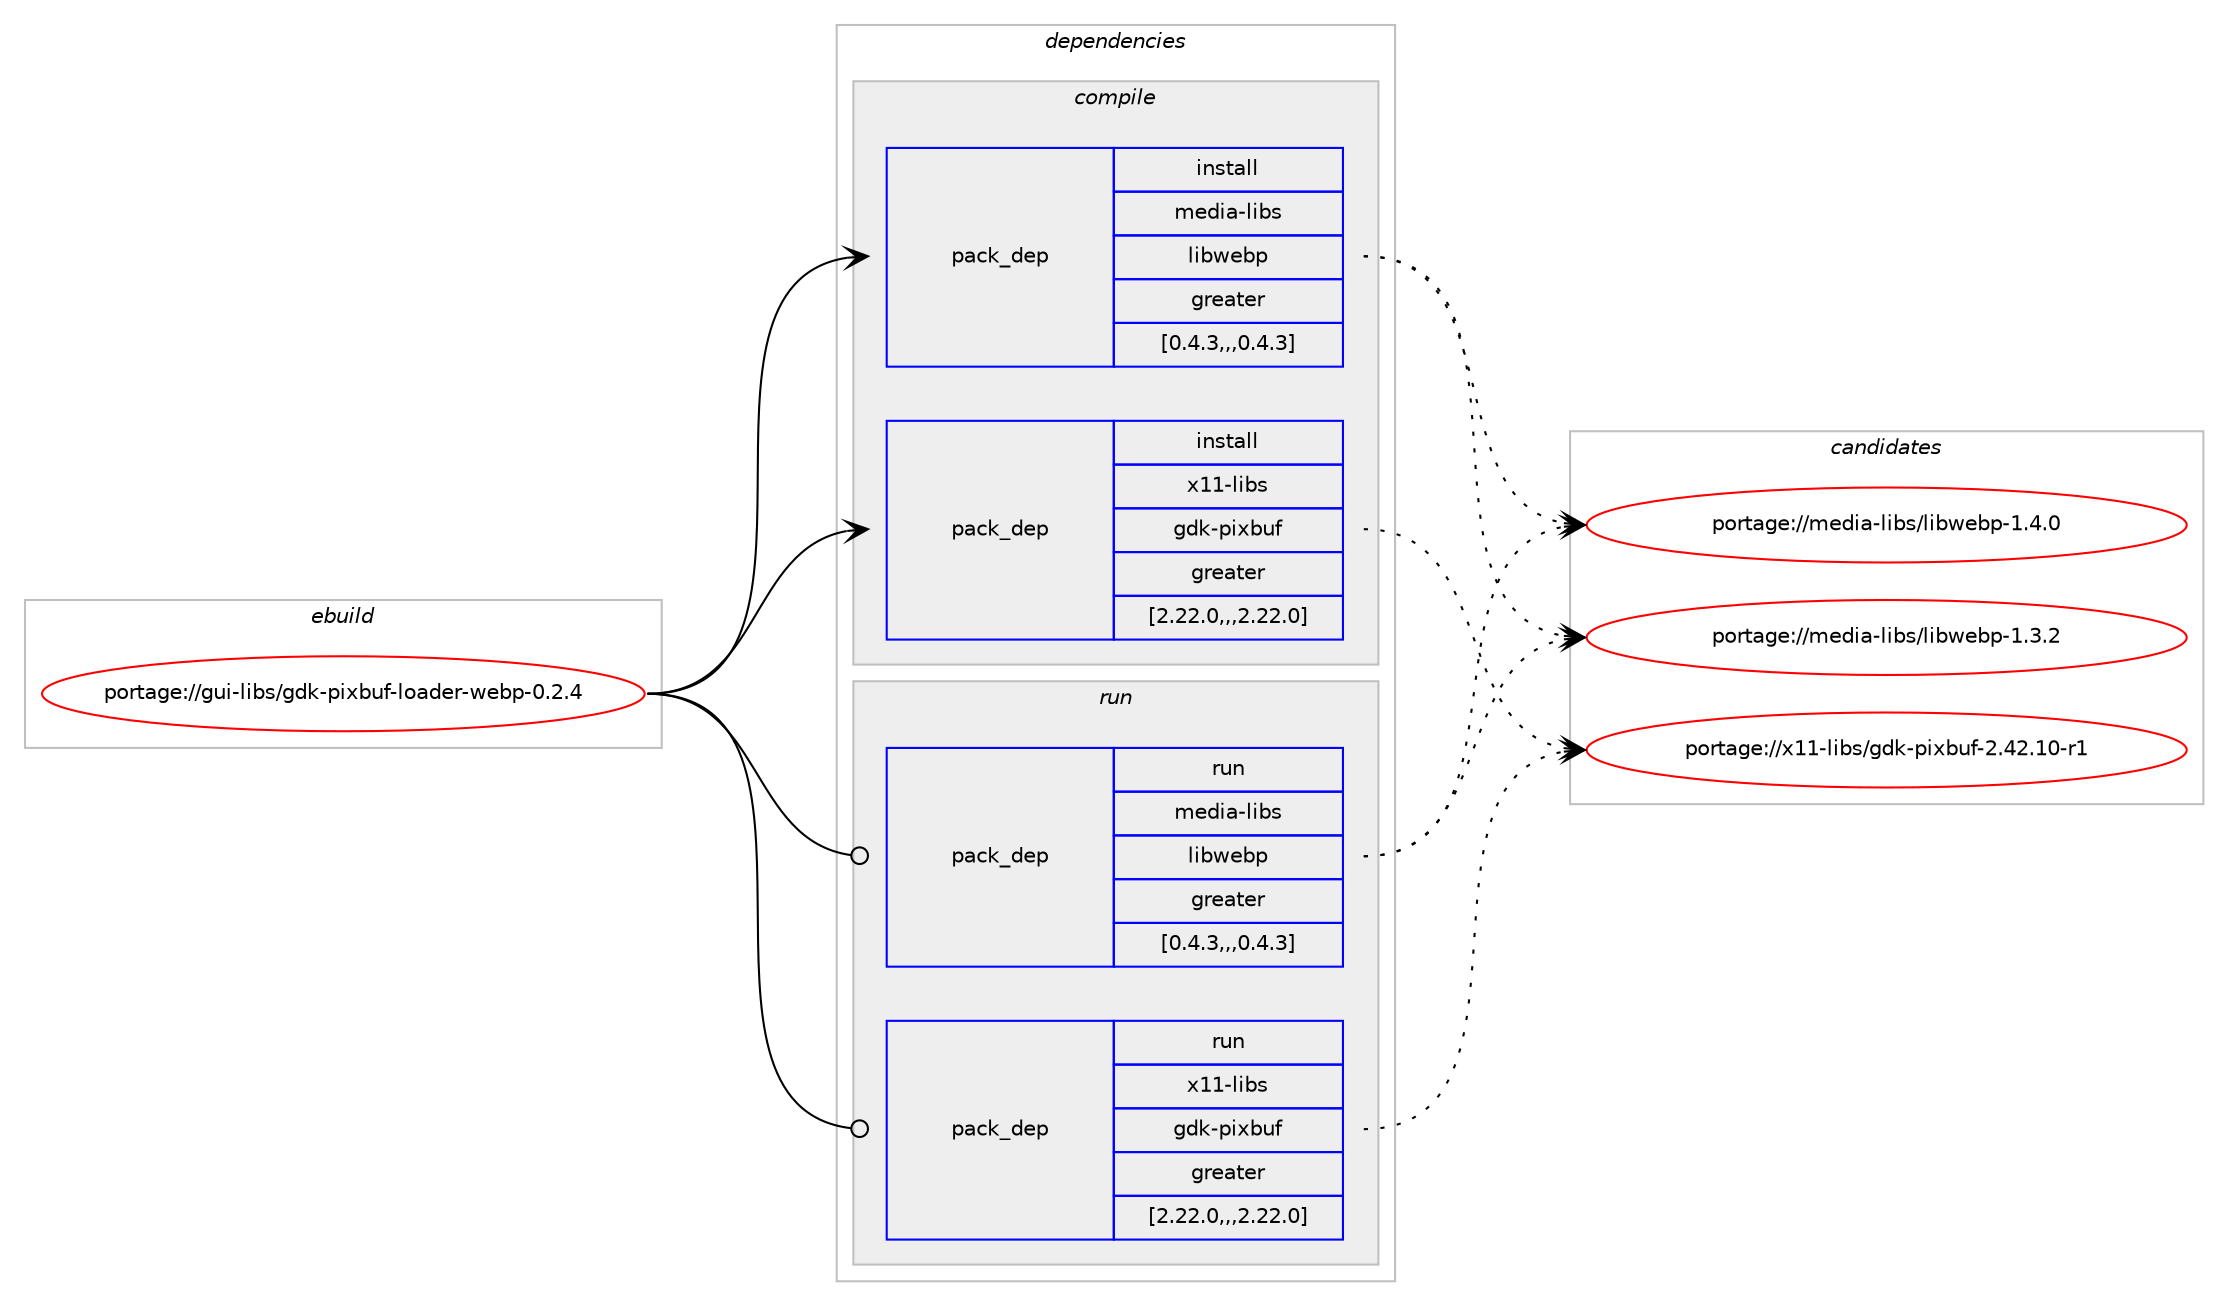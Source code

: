 digraph prolog {

# *************
# Graph options
# *************

newrank=true;
concentrate=true;
compound=true;
graph [rankdir=LR,fontname=Helvetica,fontsize=10,ranksep=1.5];#, ranksep=2.5, nodesep=0.2];
edge  [arrowhead=vee];
node  [fontname=Helvetica,fontsize=10];

# **********
# The ebuild
# **********

subgraph cluster_leftcol {
color=gray;
label=<<i>ebuild</i>>;
id [label="portage://gui-libs/gdk-pixbuf-loader-webp-0.2.4", color=red, width=4, href="../gui-libs/gdk-pixbuf-loader-webp-0.2.4.svg"];
}

# ****************
# The dependencies
# ****************

subgraph cluster_midcol {
color=gray;
label=<<i>dependencies</i>>;
subgraph cluster_compile {
fillcolor="#eeeeee";
style=filled;
label=<<i>compile</i>>;
subgraph pack175708 {
dependency243734 [label=<<TABLE BORDER="0" CELLBORDER="1" CELLSPACING="0" CELLPADDING="4" WIDTH="220"><TR><TD ROWSPAN="6" CELLPADDING="30">pack_dep</TD></TR><TR><TD WIDTH="110">install</TD></TR><TR><TD>media-libs</TD></TR><TR><TD>libwebp</TD></TR><TR><TD>greater</TD></TR><TR><TD>[0.4.3,,,0.4.3]</TD></TR></TABLE>>, shape=none, color=blue];
}
id:e -> dependency243734:w [weight=20,style="solid",arrowhead="vee"];
subgraph pack175709 {
dependency243735 [label=<<TABLE BORDER="0" CELLBORDER="1" CELLSPACING="0" CELLPADDING="4" WIDTH="220"><TR><TD ROWSPAN="6" CELLPADDING="30">pack_dep</TD></TR><TR><TD WIDTH="110">install</TD></TR><TR><TD>x11-libs</TD></TR><TR><TD>gdk-pixbuf</TD></TR><TR><TD>greater</TD></TR><TR><TD>[2.22.0,,,2.22.0]</TD></TR></TABLE>>, shape=none, color=blue];
}
id:e -> dependency243735:w [weight=20,style="solid",arrowhead="vee"];
}
subgraph cluster_compileandrun {
fillcolor="#eeeeee";
style=filled;
label=<<i>compile and run</i>>;
}
subgraph cluster_run {
fillcolor="#eeeeee";
style=filled;
label=<<i>run</i>>;
subgraph pack175710 {
dependency243736 [label=<<TABLE BORDER="0" CELLBORDER="1" CELLSPACING="0" CELLPADDING="4" WIDTH="220"><TR><TD ROWSPAN="6" CELLPADDING="30">pack_dep</TD></TR><TR><TD WIDTH="110">run</TD></TR><TR><TD>media-libs</TD></TR><TR><TD>libwebp</TD></TR><TR><TD>greater</TD></TR><TR><TD>[0.4.3,,,0.4.3]</TD></TR></TABLE>>, shape=none, color=blue];
}
id:e -> dependency243736:w [weight=20,style="solid",arrowhead="odot"];
subgraph pack175711 {
dependency243737 [label=<<TABLE BORDER="0" CELLBORDER="1" CELLSPACING="0" CELLPADDING="4" WIDTH="220"><TR><TD ROWSPAN="6" CELLPADDING="30">pack_dep</TD></TR><TR><TD WIDTH="110">run</TD></TR><TR><TD>x11-libs</TD></TR><TR><TD>gdk-pixbuf</TD></TR><TR><TD>greater</TD></TR><TR><TD>[2.22.0,,,2.22.0]</TD></TR></TABLE>>, shape=none, color=blue];
}
id:e -> dependency243737:w [weight=20,style="solid",arrowhead="odot"];
}
}

# **************
# The candidates
# **************

subgraph cluster_choices {
rank=same;
color=gray;
label=<<i>candidates</i>>;

subgraph choice175708 {
color=black;
nodesep=1;
choice109101100105974510810598115471081059811910198112454946524648 [label="portage://media-libs/libwebp-1.4.0", color=red, width=4,href="../media-libs/libwebp-1.4.0.svg"];
choice109101100105974510810598115471081059811910198112454946514650 [label="portage://media-libs/libwebp-1.3.2", color=red, width=4,href="../media-libs/libwebp-1.3.2.svg"];
dependency243734:e -> choice109101100105974510810598115471081059811910198112454946524648:w [style=dotted,weight="100"];
dependency243734:e -> choice109101100105974510810598115471081059811910198112454946514650:w [style=dotted,weight="100"];
}
subgraph choice175709 {
color=black;
nodesep=1;
choice1204949451081059811547103100107451121051209811710245504652504649484511449 [label="portage://x11-libs/gdk-pixbuf-2.42.10-r1", color=red, width=4,href="../x11-libs/gdk-pixbuf-2.42.10-r1.svg"];
dependency243735:e -> choice1204949451081059811547103100107451121051209811710245504652504649484511449:w [style=dotted,weight="100"];
}
subgraph choice175710 {
color=black;
nodesep=1;
choice109101100105974510810598115471081059811910198112454946524648 [label="portage://media-libs/libwebp-1.4.0", color=red, width=4,href="../media-libs/libwebp-1.4.0.svg"];
choice109101100105974510810598115471081059811910198112454946514650 [label="portage://media-libs/libwebp-1.3.2", color=red, width=4,href="../media-libs/libwebp-1.3.2.svg"];
dependency243736:e -> choice109101100105974510810598115471081059811910198112454946524648:w [style=dotted,weight="100"];
dependency243736:e -> choice109101100105974510810598115471081059811910198112454946514650:w [style=dotted,weight="100"];
}
subgraph choice175711 {
color=black;
nodesep=1;
choice1204949451081059811547103100107451121051209811710245504652504649484511449 [label="portage://x11-libs/gdk-pixbuf-2.42.10-r1", color=red, width=4,href="../x11-libs/gdk-pixbuf-2.42.10-r1.svg"];
dependency243737:e -> choice1204949451081059811547103100107451121051209811710245504652504649484511449:w [style=dotted,weight="100"];
}
}

}
